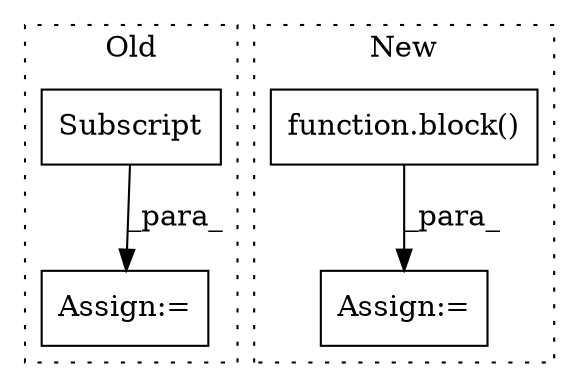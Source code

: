 digraph G {
subgraph cluster0 {
1 [label="Subscript" a="63" s="13450,0" l="57,0" shape="box"];
4 [label="Assign:=" a="68" s="13447" l="3" shape="box"];
label = "Old";
style="dotted";
}
subgraph cluster1 {
2 [label="function.block()" a="75" s="14575,14589" l="6,1" shape="box"];
3 [label="Assign:=" a="68" s="14572" l="3" shape="box"];
label = "New";
style="dotted";
}
1 -> 4 [label="_para_"];
2 -> 3 [label="_para_"];
}